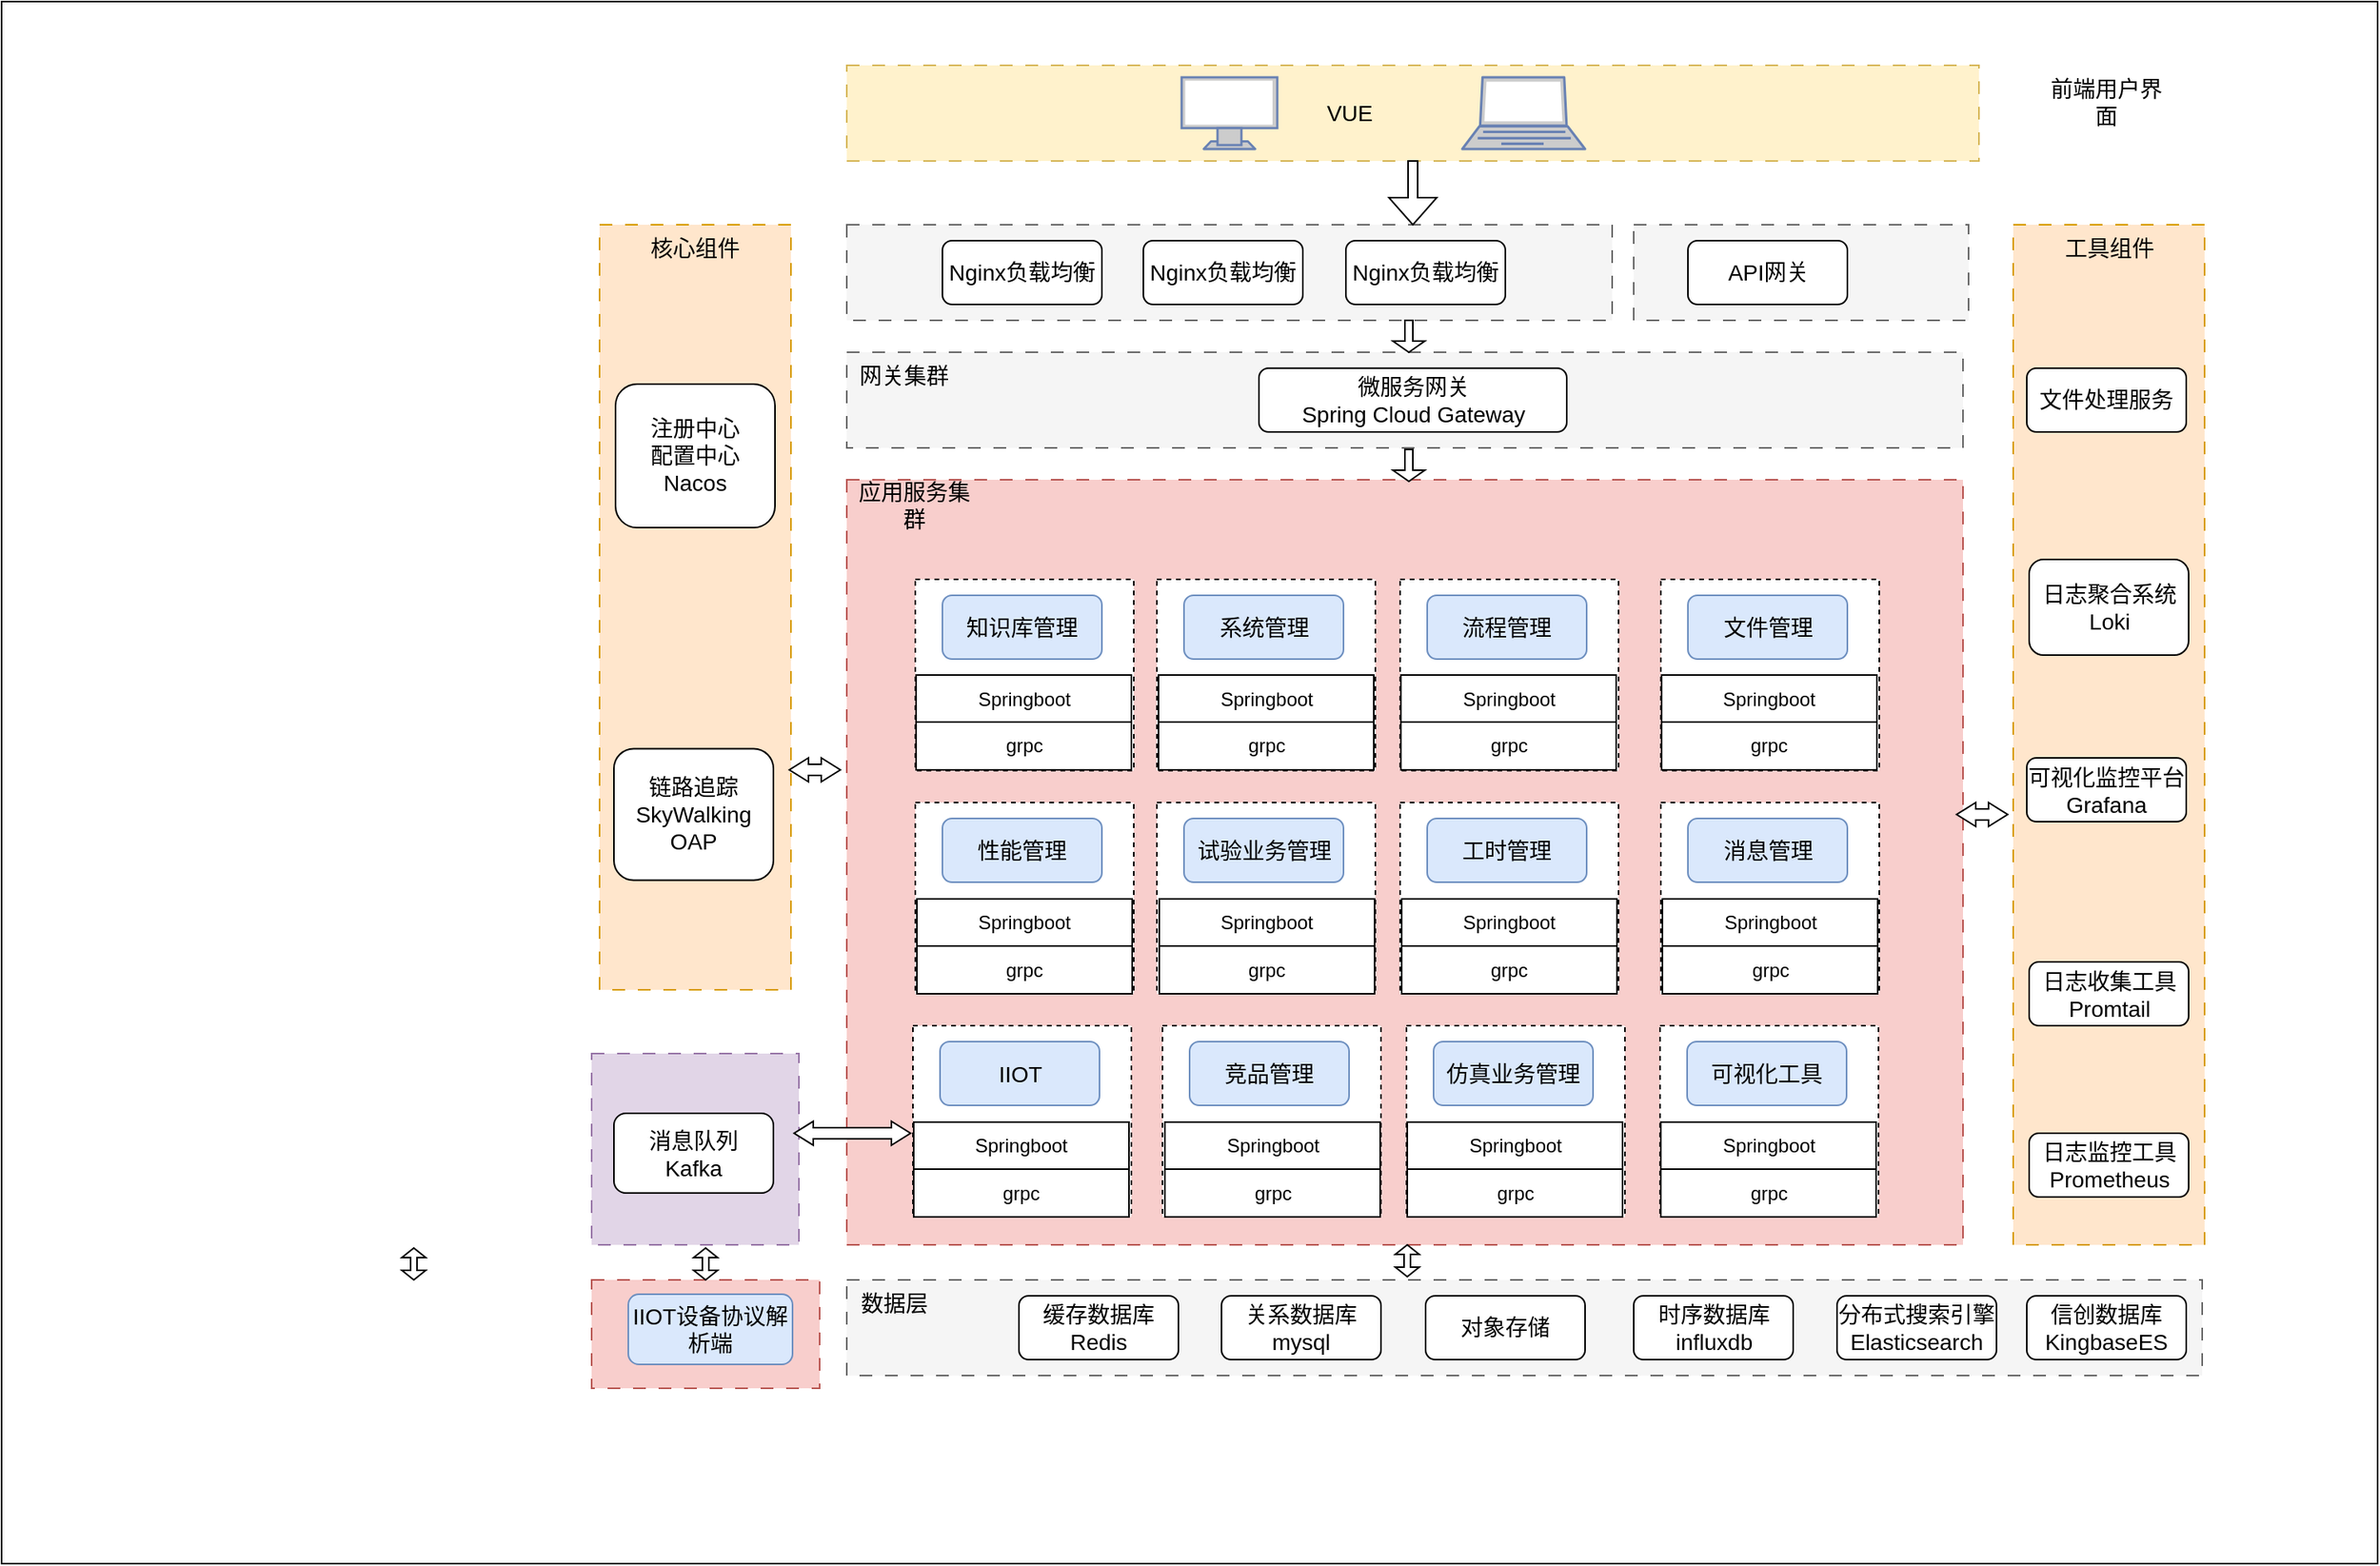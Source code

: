 <mxfile version="24.8.4">
  <diagram name="第 1 页" id="1_sV0tRcmYJykuTCE0Xo">
    <mxGraphModel dx="1434" dy="738" grid="1" gridSize="10" guides="1" tooltips="1" connect="1" arrows="1" fold="1" page="1" pageScale="1" pageWidth="827" pageHeight="1169" math="0" shadow="0">
      <root>
        <mxCell id="0" />
        <mxCell id="1" parent="0" />
        <mxCell id="hyEp9TaOhi5gKvGylRCZ-1" value="" style="rounded=0;whiteSpace=wrap;html=1;" vertex="1" parent="1">
          <mxGeometry x="400" y="310" width="1490" height="980" as="geometry" />
        </mxCell>
        <mxCell id="hyEp9TaOhi5gKvGylRCZ-2" value="" style="rounded=0;whiteSpace=wrap;html=1;dashed=1;dashPattern=8 8;fillColor=#f8cecc;strokeColor=#b85450;" vertex="1" parent="1">
          <mxGeometry x="770" y="1112" width="143" height="68" as="geometry" />
        </mxCell>
        <mxCell id="hyEp9TaOhi5gKvGylRCZ-3" value="" style="rounded=0;whiteSpace=wrap;html=1;dashed=1;dashPattern=8 8;fillColor=#f5f5f5;fontColor=#333333;strokeColor=#666666;" vertex="1" parent="1">
          <mxGeometry x="1423.5" y="450" width="210" height="60" as="geometry" />
        </mxCell>
        <mxCell id="hyEp9TaOhi5gKvGylRCZ-4" value="" style="rounded=0;whiteSpace=wrap;html=1;dashed=1;dashPattern=8 8;fillColor=#f5f5f5;fontColor=#333333;strokeColor=#666666;" vertex="1" parent="1">
          <mxGeometry x="930" y="530" width="700" height="60" as="geometry" />
        </mxCell>
        <mxCell id="hyEp9TaOhi5gKvGylRCZ-5" value="微服务网关&lt;div&gt;Spring Cloud Gateway&lt;/div&gt;" style="rounded=1;whiteSpace=wrap;html=1;fontSize=14;" vertex="1" parent="1">
          <mxGeometry x="1188.5" y="540" width="193" height="40" as="geometry" />
        </mxCell>
        <mxCell id="hyEp9TaOhi5gKvGylRCZ-6" value="网关集群" style="text;strokeColor=none;align=center;fillColor=none;html=1;verticalAlign=middle;whiteSpace=wrap;rounded=0;fontSize=14;" vertex="1" parent="1">
          <mxGeometry x="936" y="530" width="60" height="30" as="geometry" />
        </mxCell>
        <mxCell id="hyEp9TaOhi5gKvGylRCZ-7" value="" style="rounded=0;whiteSpace=wrap;html=1;dashed=1;dashPattern=8 8;fillColor=#f8cecc;strokeColor=#b85450;" vertex="1" parent="1">
          <mxGeometry x="930" y="610" width="700" height="480" as="geometry" />
        </mxCell>
        <mxCell id="hyEp9TaOhi5gKvGylRCZ-8" value="应用服务集群" style="text;strokeColor=none;align=center;fillColor=none;html=1;verticalAlign=middle;whiteSpace=wrap;rounded=0;fontSize=14;" vertex="1" parent="1">
          <mxGeometry x="934" y="611" width="77" height="30" as="geometry" />
        </mxCell>
        <mxCell id="hyEp9TaOhi5gKvGylRCZ-9" value="" style="rounded=0;whiteSpace=wrap;html=1;dashed=1;dashPattern=8 8;fillColor=#e1d5e7;strokeColor=#9673a6;" vertex="1" parent="1">
          <mxGeometry x="770" y="970" width="130" height="120" as="geometry" />
        </mxCell>
        <mxCell id="hyEp9TaOhi5gKvGylRCZ-10" value="" style="rounded=0;whiteSpace=wrap;html=1;dashed=1;dashPattern=8 8;fillColor=#f5f5f5;fontColor=#333333;strokeColor=#666666;" vertex="1" parent="1">
          <mxGeometry x="930" y="1112" width="850" height="60" as="geometry" />
        </mxCell>
        <mxCell id="hyEp9TaOhi5gKvGylRCZ-11" value="" style="rounded=0;whiteSpace=wrap;html=1;dashed=1;dashPattern=8 8;fillColor=#ffe6cc;strokeColor=#d79b00;" vertex="1" parent="1">
          <mxGeometry x="775" y="450" width="120" height="480" as="geometry" />
        </mxCell>
        <mxCell id="hyEp9TaOhi5gKvGylRCZ-12" value="核心组件" style="text;strokeColor=none;align=center;fillColor=none;html=1;verticalAlign=middle;whiteSpace=wrap;rounded=0;fontSize=14;" vertex="1" parent="1">
          <mxGeometry x="775" y="450" width="120" height="30" as="geometry" />
        </mxCell>
        <mxCell id="hyEp9TaOhi5gKvGylRCZ-13" value="注册中心&lt;div&gt;&lt;div&gt;配置中心&lt;/div&gt;&lt;div&gt;Nacos&lt;/div&gt;&lt;/div&gt;" style="rounded=1;whiteSpace=wrap;html=1;fontSize=14;" vertex="1" parent="1">
          <mxGeometry x="785" y="550" width="100" height="90" as="geometry" />
        </mxCell>
        <mxCell id="hyEp9TaOhi5gKvGylRCZ-14" value="缓存数据库&lt;div&gt;Redis&lt;/div&gt;" style="rounded=1;whiteSpace=wrap;html=1;fontSize=14;" vertex="1" parent="1">
          <mxGeometry x="1038" y="1122" width="100" height="40" as="geometry" />
        </mxCell>
        <mxCell id="hyEp9TaOhi5gKvGylRCZ-15" value="数据层" style="text;strokeColor=none;align=center;fillColor=none;html=1;verticalAlign=middle;whiteSpace=wrap;rounded=0;fontSize=14;" vertex="1" parent="1">
          <mxGeometry x="930" y="1112" width="60" height="30" as="geometry" />
        </mxCell>
        <mxCell id="hyEp9TaOhi5gKvGylRCZ-16" value="关系数据库&lt;div&gt;mysql&lt;/div&gt;" style="rounded=1;whiteSpace=wrap;html=1;fontSize=14;" vertex="1" parent="1">
          <mxGeometry x="1165" y="1122" width="100" height="40" as="geometry" />
        </mxCell>
        <mxCell id="hyEp9TaOhi5gKvGylRCZ-17" value="对象存储" style="rounded=1;whiteSpace=wrap;html=1;fontSize=14;" vertex="1" parent="1">
          <mxGeometry x="1293" y="1122" width="100" height="40" as="geometry" />
        </mxCell>
        <mxCell id="hyEp9TaOhi5gKvGylRCZ-18" value="时序数据库influxdb" style="rounded=1;whiteSpace=wrap;html=1;fontSize=14;" vertex="1" parent="1">
          <mxGeometry x="1423.5" y="1122" width="100" height="40" as="geometry" />
        </mxCell>
        <mxCell id="hyEp9TaOhi5gKvGylRCZ-19" value="" style="rounded=0;whiteSpace=wrap;html=1;dashed=1;dashPattern=8 8;fillColor=#fff2cc;strokeColor=#d6b656;" vertex="1" parent="1">
          <mxGeometry x="930" y="350" width="710" height="60" as="geometry" />
        </mxCell>
        <mxCell id="hyEp9TaOhi5gKvGylRCZ-20" value="" style="fontColor=#0066CC;verticalAlign=top;verticalLabelPosition=bottom;labelPosition=center;align=center;html=1;outlineConnect=0;fillColor=#CCCCCC;strokeColor=#6881B3;gradientColor=none;gradientDirection=north;strokeWidth=2;shape=mxgraph.networks.monitor;" vertex="1" parent="1">
          <mxGeometry x="1140" y="357.5" width="60" height="45" as="geometry" />
        </mxCell>
        <mxCell id="hyEp9TaOhi5gKvGylRCZ-21" value="" style="fontColor=#0066CC;verticalAlign=top;verticalLabelPosition=bottom;labelPosition=center;align=center;html=1;outlineConnect=0;fillColor=#CCCCCC;strokeColor=#6881B3;gradientColor=none;gradientDirection=north;strokeWidth=2;shape=mxgraph.networks.laptop;" vertex="1" parent="1">
          <mxGeometry x="1316" y="357.5" width="77" height="45" as="geometry" />
        </mxCell>
        <mxCell id="hyEp9TaOhi5gKvGylRCZ-22" value="前端用户界面" style="text;strokeColor=none;align=center;fillColor=none;html=1;verticalAlign=middle;whiteSpace=wrap;rounded=0;fontSize=14;" vertex="1" parent="1">
          <mxGeometry x="1680" y="357.5" width="80" height="30" as="geometry" />
        </mxCell>
        <mxCell id="hyEp9TaOhi5gKvGylRCZ-23" value="" style="rounded=0;whiteSpace=wrap;html=1;dashed=1;dashPattern=8 8;fillColor=#f5f5f5;fontColor=#333333;strokeColor=#666666;" vertex="1" parent="1">
          <mxGeometry x="930" y="450" width="480" height="60" as="geometry" />
        </mxCell>
        <mxCell id="hyEp9TaOhi5gKvGylRCZ-24" value="Nginx负载均衡" style="rounded=1;whiteSpace=wrap;html=1;fontSize=14;" vertex="1" parent="1">
          <mxGeometry x="990" y="460" width="100" height="40" as="geometry" />
        </mxCell>
        <mxCell id="hyEp9TaOhi5gKvGylRCZ-25" value="API网关" style="rounded=1;whiteSpace=wrap;html=1;fontSize=14;" vertex="1" parent="1">
          <mxGeometry x="1457.5" y="460" width="100" height="40" as="geometry" />
        </mxCell>
        <mxCell id="hyEp9TaOhi5gKvGylRCZ-26" value="" style="rounded=0;whiteSpace=wrap;html=1;dashed=1;" vertex="1" parent="1">
          <mxGeometry x="973" y="812.5" width="137" height="120" as="geometry" />
        </mxCell>
        <mxCell id="hyEp9TaOhi5gKvGylRCZ-27" value="性能管理" style="rounded=1;whiteSpace=wrap;html=1;fillColor=#dae8fc;strokeColor=#6c8ebf;fontSize=14;" vertex="1" parent="1">
          <mxGeometry x="990" y="822.5" width="100" height="40" as="geometry" />
        </mxCell>
        <mxCell id="hyEp9TaOhi5gKvGylRCZ-28" value="IIOT设备协议解析端" style="rounded=1;whiteSpace=wrap;html=1;fillColor=#dae8fc;strokeColor=#6c8ebf;fontSize=14;" vertex="1" parent="1">
          <mxGeometry x="793" y="1121" width="103" height="44" as="geometry" />
        </mxCell>
        <mxCell id="hyEp9TaOhi5gKvGylRCZ-29" value="" style="rounded=0;whiteSpace=wrap;html=1;dashed=1;" vertex="1" parent="1">
          <mxGeometry x="1124.5" y="812.5" width="137" height="120" as="geometry" />
        </mxCell>
        <mxCell id="hyEp9TaOhi5gKvGylRCZ-30" value="试验业务管理" style="rounded=1;whiteSpace=wrap;html=1;fillColor=#dae8fc;strokeColor=#6c8ebf;fontSize=14;" vertex="1" parent="1">
          <mxGeometry x="1141.5" y="822.5" width="100" height="40" as="geometry" />
        </mxCell>
        <mxCell id="hyEp9TaOhi5gKvGylRCZ-31" value="" style="rounded=0;whiteSpace=wrap;html=1;dashed=1;" vertex="1" parent="1">
          <mxGeometry x="1128" y="952.5" width="137" height="120" as="geometry" />
        </mxCell>
        <mxCell id="hyEp9TaOhi5gKvGylRCZ-32" value="竞品管理" style="rounded=1;whiteSpace=wrap;html=1;fillColor=#dae8fc;strokeColor=#6c8ebf;fontSize=14;" vertex="1" parent="1">
          <mxGeometry x="1145" y="962.5" width="100" height="40" as="geometry" />
        </mxCell>
        <mxCell id="hyEp9TaOhi5gKvGylRCZ-33" value="" style="rounded=0;whiteSpace=wrap;html=1;dashed=1;" vertex="1" parent="1">
          <mxGeometry x="1281" y="952.5" width="137" height="120" as="geometry" />
        </mxCell>
        <mxCell id="hyEp9TaOhi5gKvGylRCZ-34" value="仿真业务管理" style="rounded=1;whiteSpace=wrap;html=1;fillColor=#dae8fc;strokeColor=#6c8ebf;fontSize=14;" vertex="1" parent="1">
          <mxGeometry x="1298" y="962.5" width="100" height="40" as="geometry" />
        </mxCell>
        <mxCell id="hyEp9TaOhi5gKvGylRCZ-35" value="消息队列&lt;div&gt;Kafka&lt;/div&gt;" style="rounded=1;whiteSpace=wrap;html=1;fontSize=14;" vertex="1" parent="1">
          <mxGeometry x="784" y="1007.5" width="100" height="50" as="geometry" />
        </mxCell>
        <mxCell id="hyEp9TaOhi5gKvGylRCZ-36" value="链路追踪&lt;div&gt;SkyWalking OAP&lt;/div&gt;" style="rounded=1;whiteSpace=wrap;html=1;fontSize=14;" vertex="1" parent="1">
          <mxGeometry x="784" y="778.75" width="100" height="82.5" as="geometry" />
        </mxCell>
        <mxCell id="hyEp9TaOhi5gKvGylRCZ-37" value="" style="rounded=0;whiteSpace=wrap;html=1;dashed=1;dashPattern=8 8;fillColor=#ffe6cc;strokeColor=#d79b00;" vertex="1" parent="1">
          <mxGeometry x="1661.5" y="450" width="120" height="640" as="geometry" />
        </mxCell>
        <mxCell id="hyEp9TaOhi5gKvGylRCZ-38" value="工具组件" style="text;strokeColor=none;align=center;fillColor=none;html=1;verticalAlign=middle;whiteSpace=wrap;rounded=0;fontSize=14;" vertex="1" parent="1">
          <mxGeometry x="1661.5" y="450" width="120" height="30" as="geometry" />
        </mxCell>
        <mxCell id="hyEp9TaOhi5gKvGylRCZ-39" value="日志监控工具Prometheus" style="rounded=1;whiteSpace=wrap;html=1;fontSize=14;" vertex="1" parent="1">
          <mxGeometry x="1671.5" y="1020" width="100" height="40" as="geometry" />
        </mxCell>
        <mxCell id="hyEp9TaOhi5gKvGylRCZ-40" value="" style="html=1;shadow=0;dashed=0;align=center;verticalAlign=middle;shape=mxgraph.arrows2.arrow;dy=0.8;dx=17;direction=south;notch=0;" vertex="1" parent="1">
          <mxGeometry x="1270" y="410" width="30" height="40" as="geometry" />
        </mxCell>
        <mxCell id="hyEp9TaOhi5gKvGylRCZ-41" value="" style="html=1;shadow=0;dashed=0;align=center;verticalAlign=middle;shape=mxgraph.arrows2.arrow;dy=0.75;dx=7;direction=south;notch=0;" vertex="1" parent="1">
          <mxGeometry x="1272.5" y="510" width="20" height="20" as="geometry" />
        </mxCell>
        <mxCell id="hyEp9TaOhi5gKvGylRCZ-42" value="" style="html=1;shadow=0;dashed=0;align=center;verticalAlign=middle;shape=mxgraph.arrows2.arrow;dy=0.75;dx=7;direction=south;notch=0;" vertex="1" parent="1">
          <mxGeometry x="1272.5" y="591" width="20" height="20" as="geometry" />
        </mxCell>
        <mxCell id="hyEp9TaOhi5gKvGylRCZ-43" value="" style="html=1;shadow=0;dashed=0;align=center;verticalAlign=middle;shape=mxgraph.arrows2.twoWayArrow;dy=0.73;dx=6;direction=south;" vertex="1" parent="1">
          <mxGeometry x="1274" y="1090" width="15" height="20" as="geometry" />
        </mxCell>
        <mxCell id="hyEp9TaOhi5gKvGylRCZ-44" value="" style="html=1;shadow=0;dashed=0;align=center;verticalAlign=middle;shape=mxgraph.arrows2.twoWayArrow;dy=0.73;dx=6;direction=south;" vertex="1" parent="1">
          <mxGeometry x="651" y="1092" width="15" height="20" as="geometry" />
        </mxCell>
        <mxCell id="hyEp9TaOhi5gKvGylRCZ-45" value="" style="html=1;shadow=0;dashed=0;align=center;verticalAlign=middle;shape=mxgraph.arrows2.twoWayArrow;dy=0.53;dx=12;direction=west;" vertex="1" parent="1">
          <mxGeometry x="1626" y="812.5" width="32" height="15" as="geometry" />
        </mxCell>
        <mxCell id="hyEp9TaOhi5gKvGylRCZ-46" value="" style="html=1;shadow=0;dashed=0;align=center;verticalAlign=middle;shape=mxgraph.arrows2.twoWayArrow;dy=0.53;dx=12;direction=west;" vertex="1" parent="1">
          <mxGeometry x="894" y="784.5" width="32" height="15" as="geometry" />
        </mxCell>
        <mxCell id="hyEp9TaOhi5gKvGylRCZ-47" value="分布式搜索引擎Elasticsearch" style="rounded=1;whiteSpace=wrap;html=1;fontSize=14;" vertex="1" parent="1">
          <mxGeometry x="1551" y="1122" width="100" height="40" as="geometry" />
        </mxCell>
        <mxCell id="hyEp9TaOhi5gKvGylRCZ-48" value="日志收集工具Promtail" style="rounded=1;whiteSpace=wrap;html=1;fontSize=14;" vertex="1" parent="1">
          <mxGeometry x="1671.5" y="912.5" width="100" height="40" as="geometry" />
        </mxCell>
        <mxCell id="hyEp9TaOhi5gKvGylRCZ-49" value="可视化监控平台Grafana" style="rounded=1;whiteSpace=wrap;html=1;fontSize=14;" vertex="1" parent="1">
          <mxGeometry x="1670" y="784.5" width="100" height="40" as="geometry" />
        </mxCell>
        <mxCell id="hyEp9TaOhi5gKvGylRCZ-50" value="日志聚合系统&lt;div&gt;Loki&lt;/div&gt;" style="rounded=1;whiteSpace=wrap;html=1;fontSize=14;" vertex="1" parent="1">
          <mxGeometry x="1671.5" y="660" width="100" height="60" as="geometry" />
        </mxCell>
        <mxCell id="hyEp9TaOhi5gKvGylRCZ-51" value="" style="rounded=0;whiteSpace=wrap;html=1;dashed=1;" vertex="1" parent="1">
          <mxGeometry x="1277" y="812.5" width="137" height="120" as="geometry" />
        </mxCell>
        <mxCell id="hyEp9TaOhi5gKvGylRCZ-52" value="工时管理" style="rounded=1;whiteSpace=wrap;html=1;fillColor=#dae8fc;strokeColor=#6c8ebf;fontSize=14;" vertex="1" parent="1">
          <mxGeometry x="1294" y="822.5" width="100" height="40" as="geometry" />
        </mxCell>
        <mxCell id="hyEp9TaOhi5gKvGylRCZ-53" value="" style="rounded=0;whiteSpace=wrap;html=1;dashed=1;" vertex="1" parent="1">
          <mxGeometry x="973" y="672.5" width="137" height="120" as="geometry" />
        </mxCell>
        <mxCell id="hyEp9TaOhi5gKvGylRCZ-54" value="知识库管理" style="rounded=1;whiteSpace=wrap;html=1;fillColor=#dae8fc;strokeColor=#6c8ebf;fontSize=14;" vertex="1" parent="1">
          <mxGeometry x="990" y="682.5" width="100" height="40" as="geometry" />
        </mxCell>
        <mxCell id="hyEp9TaOhi5gKvGylRCZ-55" value="" style="rounded=0;whiteSpace=wrap;html=1;dashed=1;" vertex="1" parent="1">
          <mxGeometry x="1124.5" y="672.5" width="137" height="120" as="geometry" />
        </mxCell>
        <mxCell id="hyEp9TaOhi5gKvGylRCZ-56" value="系统管理" style="rounded=1;whiteSpace=wrap;html=1;fillColor=#dae8fc;strokeColor=#6c8ebf;fontSize=14;" vertex="1" parent="1">
          <mxGeometry x="1141.5" y="682.5" width="100" height="40" as="geometry" />
        </mxCell>
        <mxCell id="hyEp9TaOhi5gKvGylRCZ-57" value="" style="rounded=0;whiteSpace=wrap;html=1;dashed=1;" vertex="1" parent="1">
          <mxGeometry x="1277" y="672.5" width="137" height="120" as="geometry" />
        </mxCell>
        <mxCell id="hyEp9TaOhi5gKvGylRCZ-58" value="流程管理" style="rounded=1;whiteSpace=wrap;html=1;fillColor=#dae8fc;strokeColor=#6c8ebf;fontSize=14;" vertex="1" parent="1">
          <mxGeometry x="1294" y="682.5" width="100" height="40" as="geometry" />
        </mxCell>
        <mxCell id="hyEp9TaOhi5gKvGylRCZ-59" value="VUE" style="text;strokeColor=none;align=center;fillColor=none;html=1;verticalAlign=middle;whiteSpace=wrap;rounded=0;fontSize=14;horizontal=1;" vertex="1" parent="1">
          <mxGeometry x="1191" y="365" width="109" height="30" as="geometry" />
        </mxCell>
        <mxCell id="hyEp9TaOhi5gKvGylRCZ-60" value="Springboot" style="rounded=0;whiteSpace=wrap;html=1;" vertex="1" parent="1">
          <mxGeometry x="973.5" y="732.5" width="135" height="30" as="geometry" />
        </mxCell>
        <mxCell id="hyEp9TaOhi5gKvGylRCZ-61" value="grpc" style="rounded=0;whiteSpace=wrap;html=1;" vertex="1" parent="1">
          <mxGeometry x="973.5" y="762" width="135" height="30" as="geometry" />
        </mxCell>
        <mxCell id="hyEp9TaOhi5gKvGylRCZ-62" value="Springboot" style="rounded=0;whiteSpace=wrap;html=1;" vertex="1" parent="1">
          <mxGeometry x="1125.5" y="732.5" width="135" height="30" as="geometry" />
        </mxCell>
        <mxCell id="hyEp9TaOhi5gKvGylRCZ-63" value="grpc" style="rounded=0;whiteSpace=wrap;html=1;" vertex="1" parent="1">
          <mxGeometry x="1125.5" y="762" width="135" height="30" as="geometry" />
        </mxCell>
        <mxCell id="hyEp9TaOhi5gKvGylRCZ-64" value="Springboot" style="rounded=0;whiteSpace=wrap;html=1;" vertex="1" parent="1">
          <mxGeometry x="1277.5" y="732.5" width="135" height="30" as="geometry" />
        </mxCell>
        <mxCell id="hyEp9TaOhi5gKvGylRCZ-65" value="grpc" style="rounded=0;whiteSpace=wrap;html=1;" vertex="1" parent="1">
          <mxGeometry x="1277.5" y="762" width="135" height="30" as="geometry" />
        </mxCell>
        <mxCell id="hyEp9TaOhi5gKvGylRCZ-66" value="Springboot" style="rounded=0;whiteSpace=wrap;html=1;" vertex="1" parent="1">
          <mxGeometry x="974" y="873" width="135" height="30" as="geometry" />
        </mxCell>
        <mxCell id="hyEp9TaOhi5gKvGylRCZ-67" value="grpc" style="rounded=0;whiteSpace=wrap;html=1;" vertex="1" parent="1">
          <mxGeometry x="974" y="902.5" width="135" height="30" as="geometry" />
        </mxCell>
        <mxCell id="hyEp9TaOhi5gKvGylRCZ-68" value="Springboot" style="rounded=0;whiteSpace=wrap;html=1;" vertex="1" parent="1">
          <mxGeometry x="1126" y="873" width="135" height="30" as="geometry" />
        </mxCell>
        <mxCell id="hyEp9TaOhi5gKvGylRCZ-69" value="grpc" style="rounded=0;whiteSpace=wrap;html=1;" vertex="1" parent="1">
          <mxGeometry x="1126" y="902.5" width="135" height="30" as="geometry" />
        </mxCell>
        <mxCell id="hyEp9TaOhi5gKvGylRCZ-70" value="Springboot" style="rounded=0;whiteSpace=wrap;html=1;" vertex="1" parent="1">
          <mxGeometry x="1278" y="873" width="135" height="30" as="geometry" />
        </mxCell>
        <mxCell id="hyEp9TaOhi5gKvGylRCZ-71" value="grpc" style="rounded=0;whiteSpace=wrap;html=1;" vertex="1" parent="1">
          <mxGeometry x="1278" y="902.5" width="135" height="30" as="geometry" />
        </mxCell>
        <mxCell id="hyEp9TaOhi5gKvGylRCZ-72" value="Springboot" style="rounded=0;whiteSpace=wrap;html=1;" vertex="1" parent="1">
          <mxGeometry x="1129.5" y="1013" width="135" height="30" as="geometry" />
        </mxCell>
        <mxCell id="hyEp9TaOhi5gKvGylRCZ-73" value="grpc" style="rounded=0;whiteSpace=wrap;html=1;" vertex="1" parent="1">
          <mxGeometry x="1129.5" y="1042.5" width="135" height="30" as="geometry" />
        </mxCell>
        <mxCell id="hyEp9TaOhi5gKvGylRCZ-74" value="Springboot" style="rounded=0;whiteSpace=wrap;html=1;" vertex="1" parent="1">
          <mxGeometry x="1281.5" y="1013" width="135" height="30" as="geometry" />
        </mxCell>
        <mxCell id="hyEp9TaOhi5gKvGylRCZ-75" value="grpc" style="rounded=0;whiteSpace=wrap;html=1;" vertex="1" parent="1">
          <mxGeometry x="1281.5" y="1042.5" width="135" height="30" as="geometry" />
        </mxCell>
        <mxCell id="hyEp9TaOhi5gKvGylRCZ-76" value="" style="rounded=0;whiteSpace=wrap;html=1;dashed=1;" vertex="1" parent="1">
          <mxGeometry x="1440" y="952.5" width="137" height="120" as="geometry" />
        </mxCell>
        <mxCell id="hyEp9TaOhi5gKvGylRCZ-77" value="可视化工具" style="rounded=1;whiteSpace=wrap;html=1;fillColor=#dae8fc;strokeColor=#6c8ebf;fontSize=14;" vertex="1" parent="1">
          <mxGeometry x="1457" y="962.5" width="100" height="40" as="geometry" />
        </mxCell>
        <mxCell id="hyEp9TaOhi5gKvGylRCZ-78" value="" style="rounded=0;whiteSpace=wrap;html=1;dashed=1;" vertex="1" parent="1">
          <mxGeometry x="1440.5" y="812.5" width="137" height="120" as="geometry" />
        </mxCell>
        <mxCell id="hyEp9TaOhi5gKvGylRCZ-79" value="消息管理" style="rounded=1;whiteSpace=wrap;html=1;fillColor=#dae8fc;strokeColor=#6c8ebf;fontSize=14;" vertex="1" parent="1">
          <mxGeometry x="1457.5" y="822.5" width="100" height="40" as="geometry" />
        </mxCell>
        <mxCell id="hyEp9TaOhi5gKvGylRCZ-80" value="" style="rounded=0;whiteSpace=wrap;html=1;dashed=1;" vertex="1" parent="1">
          <mxGeometry x="1440.5" y="672.5" width="137" height="120" as="geometry" />
        </mxCell>
        <mxCell id="hyEp9TaOhi5gKvGylRCZ-81" value="文件管理" style="rounded=1;whiteSpace=wrap;html=1;fillColor=#dae8fc;strokeColor=#6c8ebf;fontSize=14;" vertex="1" parent="1">
          <mxGeometry x="1457.5" y="682.5" width="100" height="40" as="geometry" />
        </mxCell>
        <mxCell id="hyEp9TaOhi5gKvGylRCZ-82" value="Springboot" style="rounded=0;whiteSpace=wrap;html=1;" vertex="1" parent="1">
          <mxGeometry x="1441" y="732.5" width="135" height="30" as="geometry" />
        </mxCell>
        <mxCell id="hyEp9TaOhi5gKvGylRCZ-83" value="grpc" style="rounded=0;whiteSpace=wrap;html=1;" vertex="1" parent="1">
          <mxGeometry x="1441" y="762" width="135" height="30" as="geometry" />
        </mxCell>
        <mxCell id="hyEp9TaOhi5gKvGylRCZ-84" value="Springboot" style="rounded=0;whiteSpace=wrap;html=1;" vertex="1" parent="1">
          <mxGeometry x="1441.5" y="873" width="135" height="30" as="geometry" />
        </mxCell>
        <mxCell id="hyEp9TaOhi5gKvGylRCZ-85" value="grpc" style="rounded=0;whiteSpace=wrap;html=1;" vertex="1" parent="1">
          <mxGeometry x="1441.5" y="902.5" width="135" height="30" as="geometry" />
        </mxCell>
        <mxCell id="hyEp9TaOhi5gKvGylRCZ-86" value="Springboot" style="rounded=0;whiteSpace=wrap;html=1;" vertex="1" parent="1">
          <mxGeometry x="1440.5" y="1013" width="135" height="30" as="geometry" />
        </mxCell>
        <mxCell id="hyEp9TaOhi5gKvGylRCZ-87" value="grpc" style="rounded=0;whiteSpace=wrap;html=1;" vertex="1" parent="1">
          <mxGeometry x="1440.5" y="1042.5" width="135" height="30" as="geometry" />
        </mxCell>
        <mxCell id="hyEp9TaOhi5gKvGylRCZ-88" value="文件处理服务" style="rounded=1;whiteSpace=wrap;html=1;fontSize=14;" vertex="1" parent="1">
          <mxGeometry x="1670" y="540" width="100" height="40" as="geometry" />
        </mxCell>
        <mxCell id="hyEp9TaOhi5gKvGylRCZ-89" value="Nginx负载均衡" style="rounded=1;whiteSpace=wrap;html=1;fontSize=14;" vertex="1" parent="1">
          <mxGeometry x="1116" y="460" width="100" height="40" as="geometry" />
        </mxCell>
        <mxCell id="hyEp9TaOhi5gKvGylRCZ-90" value="Nginx负载均衡" style="rounded=1;whiteSpace=wrap;html=1;fontSize=14;" vertex="1" parent="1">
          <mxGeometry x="1243" y="460" width="100" height="40" as="geometry" />
        </mxCell>
        <mxCell id="hyEp9TaOhi5gKvGylRCZ-91" value="信创数据库KingbaseES" style="rounded=1;whiteSpace=wrap;html=1;fontSize=14;" vertex="1" parent="1">
          <mxGeometry x="1670" y="1122" width="100" height="40" as="geometry" />
        </mxCell>
        <mxCell id="hyEp9TaOhi5gKvGylRCZ-92" value="" style="rounded=0;whiteSpace=wrap;html=1;dashed=1;" vertex="1" parent="1">
          <mxGeometry x="971.5" y="952.5" width="137" height="120" as="geometry" />
        </mxCell>
        <mxCell id="hyEp9TaOhi5gKvGylRCZ-93" value="IIOT" style="rounded=1;whiteSpace=wrap;html=1;fillColor=#dae8fc;strokeColor=#6c8ebf;fontSize=14;" vertex="1" parent="1">
          <mxGeometry x="988.5" y="962.5" width="100" height="40" as="geometry" />
        </mxCell>
        <mxCell id="hyEp9TaOhi5gKvGylRCZ-94" value="Springboot" style="rounded=0;whiteSpace=wrap;html=1;" vertex="1" parent="1">
          <mxGeometry x="972" y="1013" width="135" height="30" as="geometry" />
        </mxCell>
        <mxCell id="hyEp9TaOhi5gKvGylRCZ-95" value="grpc" style="rounded=0;whiteSpace=wrap;html=1;" vertex="1" parent="1">
          <mxGeometry x="972" y="1042.5" width="135" height="30" as="geometry" />
        </mxCell>
        <mxCell id="hyEp9TaOhi5gKvGylRCZ-96" value="" style="html=1;shadow=0;dashed=0;align=center;verticalAlign=middle;shape=mxgraph.arrows2.twoWayArrow;dy=0.53;dx=12;direction=west;" vertex="1" parent="1">
          <mxGeometry x="897" y="1012.5" width="73" height="15" as="geometry" />
        </mxCell>
        <mxCell id="hyEp9TaOhi5gKvGylRCZ-97" value="" style="html=1;shadow=0;dashed=0;align=center;verticalAlign=middle;shape=mxgraph.arrows2.twoWayArrow;dy=0.73;dx=6;direction=south;" vertex="1" parent="1">
          <mxGeometry x="834" y="1092" width="15" height="20" as="geometry" />
        </mxCell>
      </root>
    </mxGraphModel>
  </diagram>
</mxfile>
